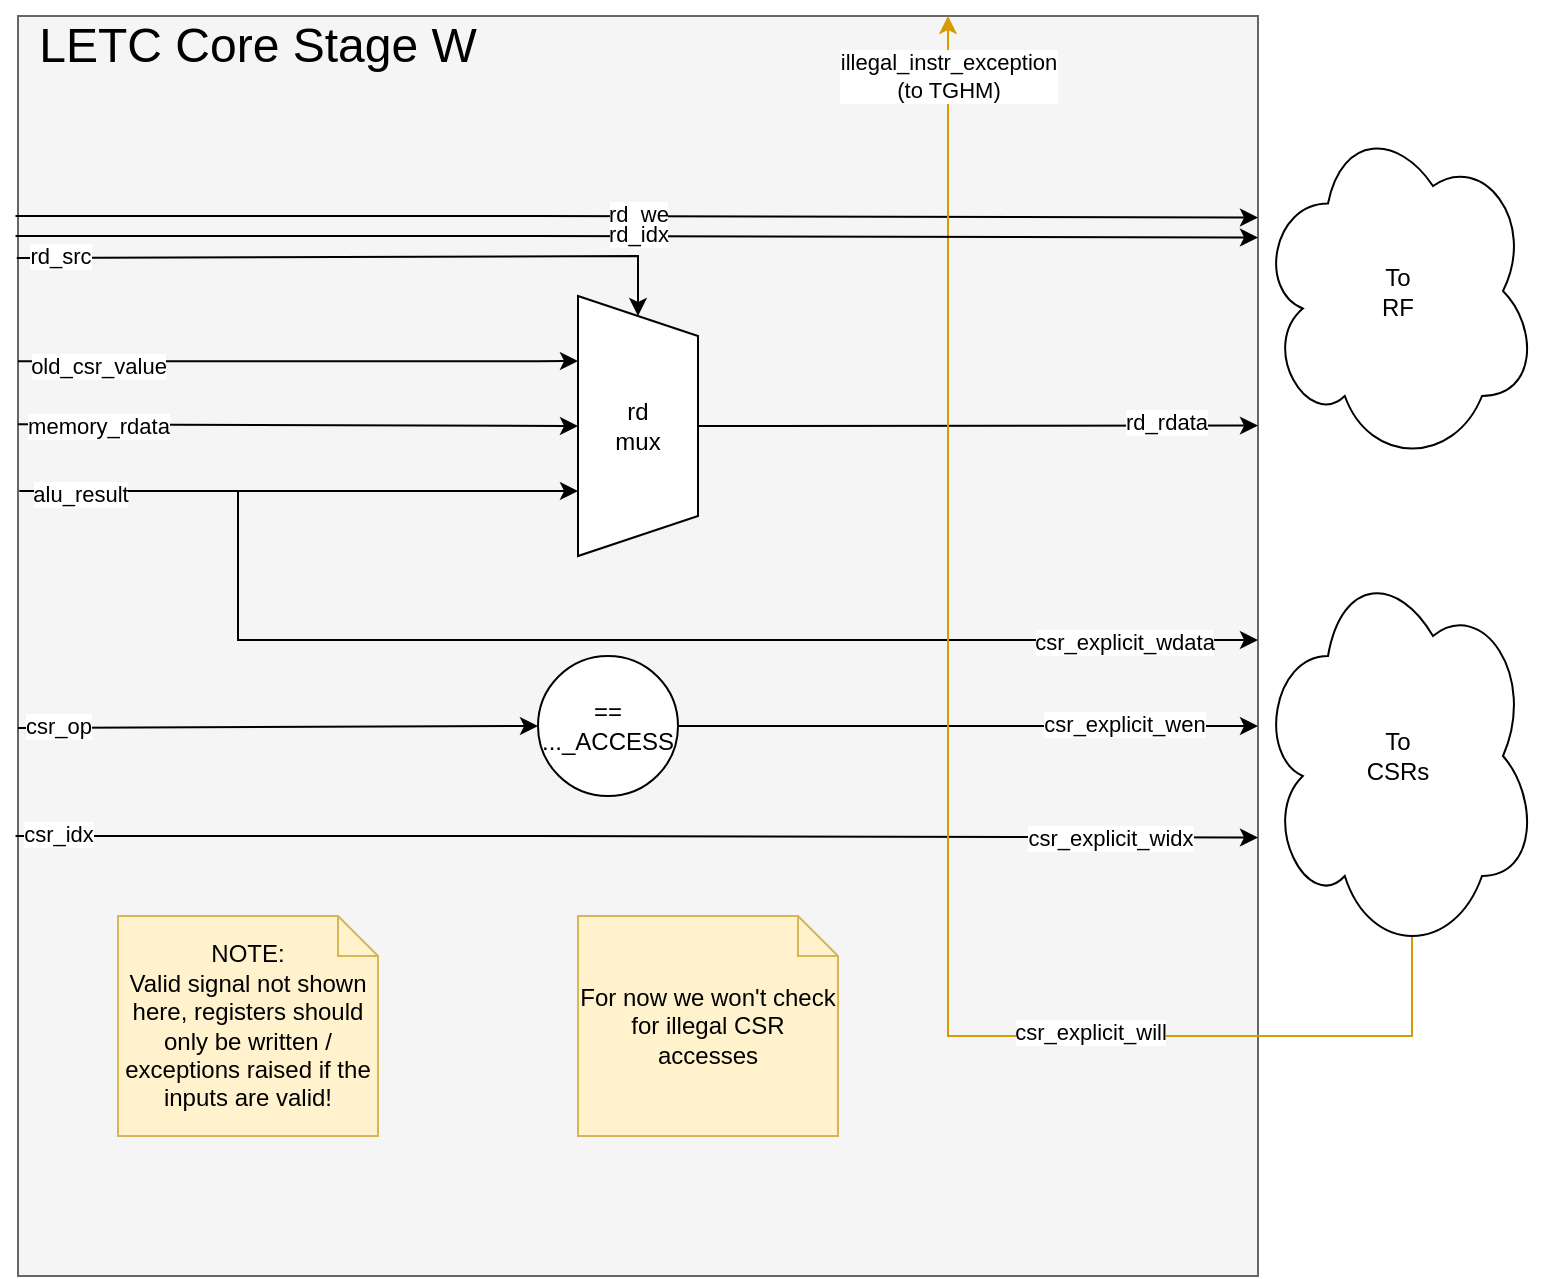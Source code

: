 <mxfile version="24.0.4" type="device">
  <diagram name="Page-1" id="mX2h6JksRinRSsMRI6-A">
    <mxGraphModel dx="1050" dy="633" grid="1" gridSize="10" guides="1" tooltips="1" connect="1" arrows="1" fold="1" page="1" pageScale="1" pageWidth="827" pageHeight="1169" math="0" shadow="0">
      <root>
        <mxCell id="0" />
        <mxCell id="1" parent="0" />
        <mxCell id="oQ6gl76hAbbXNXq-nnLv-1" value="" style="rounded=0;whiteSpace=wrap;html=1;fillColor=#f5f5f5;fontColor=#333333;strokeColor=#666666;" parent="1" vertex="1">
          <mxGeometry x="100" y="110" width="620" height="630" as="geometry" />
        </mxCell>
        <mxCell id="q5mX6k2dQ04L62NkyDgz-12" style="edgeStyle=orthogonalEdgeStyle;rounded=0;orthogonalLoop=1;jettySize=auto;html=1;exitX=0;exitY=0.565;exitDx=0;exitDy=0;entryX=0;entryY=0.5;entryDx=0;entryDy=0;exitPerimeter=0;" edge="1" parent="1" source="oQ6gl76hAbbXNXq-nnLv-1" target="q5mX6k2dQ04L62NkyDgz-11">
          <mxGeometry relative="1" as="geometry">
            <Array as="points">
              <mxPoint x="360" y="465" />
            </Array>
          </mxGeometry>
        </mxCell>
        <mxCell id="q5mX6k2dQ04L62NkyDgz-13" value="csr_op" style="edgeLabel;html=1;align=center;verticalAlign=middle;resizable=0;points=[];" vertex="1" connectable="0" parent="q5mX6k2dQ04L62NkyDgz-12">
          <mxGeometry x="-0.669" y="-1" relative="1" as="geometry">
            <mxPoint x="-23" y="-2" as="offset" />
          </mxGeometry>
        </mxCell>
        <mxCell id="oQ6gl76hAbbXNXq-nnLv-31" value="&lt;font style=&quot;font-size: 24px;&quot;&gt;LETC Core Stage W&lt;/font&gt;" style="text;html=1;strokeColor=none;fillColor=none;align=center;verticalAlign=middle;whiteSpace=wrap;rounded=0;" parent="1" vertex="1">
          <mxGeometry x="100" y="110" width="240" height="30" as="geometry" />
        </mxCell>
        <mxCell id="q5mX6k2dQ04L62NkyDgz-23" style="edgeStyle=orthogonalEdgeStyle;rounded=0;orthogonalLoop=1;jettySize=auto;html=1;entryX=1;entryY=0.5;entryDx=0;entryDy=0;" edge="1" parent="1">
          <mxGeometry relative="1" as="geometry">
            <mxPoint x="210" y="347" as="sourcePoint" />
            <mxPoint x="720" y="422" as="targetPoint" />
            <Array as="points">
              <mxPoint x="210" y="422" />
            </Array>
          </mxGeometry>
        </mxCell>
        <mxCell id="q5mX6k2dQ04L62NkyDgz-24" value="csr_explicit_wdata" style="edgeLabel;html=1;align=center;verticalAlign=middle;resizable=0;points=[];" vertex="1" connectable="0" parent="q5mX6k2dQ04L62NkyDgz-23">
          <mxGeometry x="0.771" y="-1" relative="1" as="geometry">
            <mxPoint as="offset" />
          </mxGeometry>
        </mxCell>
        <mxCell id="q5mX6k2dQ04L62NkyDgz-1" value="rd&lt;div&gt;mux&lt;/div&gt;" style="shape=trapezoid;perimeter=trapezoidPerimeter;whiteSpace=wrap;html=1;fixedSize=1;direction=south;" vertex="1" parent="1">
          <mxGeometry x="380" y="250" width="60" height="130" as="geometry" />
        </mxCell>
        <mxCell id="q5mX6k2dQ04L62NkyDgz-2" style="edgeStyle=orthogonalEdgeStyle;rounded=0;orthogonalLoop=1;jettySize=auto;html=1;exitX=-0.001;exitY=0.192;exitDx=0;exitDy=0;entryX=0;entryY=0.5;entryDx=0;entryDy=0;exitPerimeter=0;" edge="1" parent="1" source="oQ6gl76hAbbXNXq-nnLv-1" target="q5mX6k2dQ04L62NkyDgz-1">
          <mxGeometry relative="1" as="geometry">
            <Array as="points">
              <mxPoint x="99" y="230" />
              <mxPoint x="410" y="230" />
            </Array>
          </mxGeometry>
        </mxCell>
        <mxCell id="q5mX6k2dQ04L62NkyDgz-3" value="rd_src" style="edgeLabel;html=1;align=center;verticalAlign=middle;resizable=0;points=[];" vertex="1" connectable="0" parent="q5mX6k2dQ04L62NkyDgz-2">
          <mxGeometry x="-0.705" y="-1" relative="1" as="geometry">
            <mxPoint x="-29" y="-2" as="offset" />
          </mxGeometry>
        </mxCell>
        <mxCell id="q5mX6k2dQ04L62NkyDgz-4" style="edgeStyle=orthogonalEdgeStyle;rounded=0;orthogonalLoop=1;jettySize=auto;html=1;exitX=0;exitY=0.274;exitDx=0;exitDy=0;entryX=0.25;entryY=1;entryDx=0;entryDy=0;exitPerimeter=0;" edge="1" parent="1" source="oQ6gl76hAbbXNXq-nnLv-1" target="q5mX6k2dQ04L62NkyDgz-1">
          <mxGeometry relative="1" as="geometry">
            <Array as="points">
              <mxPoint x="360" y="283" />
              <mxPoint x="360" y="283" />
            </Array>
          </mxGeometry>
        </mxCell>
        <mxCell id="q5mX6k2dQ04L62NkyDgz-5" value="old_csr_value" style="edgeLabel;html=1;align=center;verticalAlign=middle;resizable=0;points=[];" vertex="1" connectable="0" parent="q5mX6k2dQ04L62NkyDgz-4">
          <mxGeometry x="-0.714" y="-2" relative="1" as="geometry">
            <mxPoint as="offset" />
          </mxGeometry>
        </mxCell>
        <mxCell id="q5mX6k2dQ04L62NkyDgz-6" style="edgeStyle=orthogonalEdgeStyle;rounded=0;orthogonalLoop=1;jettySize=auto;html=1;exitX=0;exitY=0.324;exitDx=0;exitDy=0;entryX=0.5;entryY=1;entryDx=0;entryDy=0;exitPerimeter=0;" edge="1" parent="1" source="oQ6gl76hAbbXNXq-nnLv-1" target="q5mX6k2dQ04L62NkyDgz-1">
          <mxGeometry relative="1" as="geometry">
            <Array as="points">
              <mxPoint x="100" y="314" />
              <mxPoint x="360" y="315" />
            </Array>
          </mxGeometry>
        </mxCell>
        <mxCell id="q5mX6k2dQ04L62NkyDgz-7" value="memory_rdata" style="edgeLabel;html=1;align=center;verticalAlign=middle;resizable=0;points=[];" vertex="1" connectable="0" parent="q5mX6k2dQ04L62NkyDgz-6">
          <mxGeometry x="-0.79" y="2" relative="1" as="geometry">
            <mxPoint x="10" y="3" as="offset" />
          </mxGeometry>
        </mxCell>
        <mxCell id="q5mX6k2dQ04L62NkyDgz-8" style="edgeStyle=orthogonalEdgeStyle;rounded=0;orthogonalLoop=1;jettySize=auto;html=1;exitX=0.001;exitY=0.377;exitDx=0;exitDy=0;entryX=0.75;entryY=1;entryDx=0;entryDy=0;exitPerimeter=0;" edge="1" parent="1" source="oQ6gl76hAbbXNXq-nnLv-1" target="q5mX6k2dQ04L62NkyDgz-1">
          <mxGeometry relative="1" as="geometry">
            <Array as="points">
              <mxPoint x="360" y="348" />
              <mxPoint x="360" y="348" />
            </Array>
          </mxGeometry>
        </mxCell>
        <mxCell id="q5mX6k2dQ04L62NkyDgz-9" value="alu_result" style="edgeLabel;html=1;align=center;verticalAlign=middle;resizable=0;points=[];" vertex="1" connectable="0" parent="q5mX6k2dQ04L62NkyDgz-8">
          <mxGeometry x="-0.837" y="-1" relative="1" as="geometry">
            <mxPoint x="7" as="offset" />
          </mxGeometry>
        </mxCell>
        <mxCell id="q5mX6k2dQ04L62NkyDgz-10" style="edgeStyle=orthogonalEdgeStyle;rounded=0;orthogonalLoop=1;jettySize=auto;html=1;exitX=0.5;exitY=0;exitDx=0;exitDy=0;entryX=1;entryY=0.325;entryDx=0;entryDy=0;entryPerimeter=0;" edge="1" parent="1" source="q5mX6k2dQ04L62NkyDgz-1" target="oQ6gl76hAbbXNXq-nnLv-1">
          <mxGeometry relative="1" as="geometry">
            <Array as="points">
              <mxPoint x="720" y="315" />
            </Array>
          </mxGeometry>
        </mxCell>
        <mxCell id="q5mX6k2dQ04L62NkyDgz-14" value="rd_rdata" style="edgeLabel;html=1;align=center;verticalAlign=middle;resizable=0;points=[];" vertex="1" connectable="0" parent="q5mX6k2dQ04L62NkyDgz-10">
          <mxGeometry x="0.669" y="2" relative="1" as="geometry">
            <mxPoint as="offset" />
          </mxGeometry>
        </mxCell>
        <mxCell id="q5mX6k2dQ04L62NkyDgz-11" value="&lt;div&gt;== ..._ACCESS&lt;/div&gt;" style="ellipse;whiteSpace=wrap;html=1;aspect=fixed;" vertex="1" parent="1">
          <mxGeometry x="360" y="430" width="70" height="70" as="geometry" />
        </mxCell>
        <mxCell id="q5mX6k2dQ04L62NkyDgz-15" value="r" style="edgeStyle=orthogonalEdgeStyle;rounded=0;orthogonalLoop=1;jettySize=auto;html=1;exitX=0;exitY=0.565;exitDx=0;exitDy=0;entryX=1.002;entryY=0.479;entryDx=0;entryDy=0;exitPerimeter=0;entryPerimeter=0;" edge="1" parent="1">
          <mxGeometry relative="1" as="geometry">
            <mxPoint x="98.76" y="210" as="sourcePoint" />
            <mxPoint x="720" y="210.77" as="targetPoint" />
            <Array as="points">
              <mxPoint x="358.76" y="210" />
            </Array>
          </mxGeometry>
        </mxCell>
        <mxCell id="q5mX6k2dQ04L62NkyDgz-16" value="rd_we" style="edgeLabel;html=1;align=center;verticalAlign=middle;resizable=0;points=[];" vertex="1" connectable="0" parent="q5mX6k2dQ04L62NkyDgz-15">
          <mxGeometry x="-0.669" y="-1" relative="1" as="geometry">
            <mxPoint x="208" y="-2" as="offset" />
          </mxGeometry>
        </mxCell>
        <mxCell id="q5mX6k2dQ04L62NkyDgz-20" value="To&lt;div&gt;RF&lt;/div&gt;" style="ellipse;shape=cloud;whiteSpace=wrap;html=1;" vertex="1" parent="1">
          <mxGeometry x="720" y="160" width="140" height="175" as="geometry" />
        </mxCell>
        <mxCell id="q5mX6k2dQ04L62NkyDgz-21" style="edgeStyle=orthogonalEdgeStyle;rounded=0;orthogonalLoop=1;jettySize=auto;html=1;exitX=1;exitY=0.5;exitDx=0;exitDy=0;" edge="1" parent="1" source="q5mX6k2dQ04L62NkyDgz-11">
          <mxGeometry relative="1" as="geometry">
            <mxPoint x="720" y="465" as="targetPoint" />
            <Array as="points">
              <mxPoint x="719" y="465" />
            </Array>
          </mxGeometry>
        </mxCell>
        <mxCell id="q5mX6k2dQ04L62NkyDgz-22" value="csr_explicit_wen" style="edgeLabel;html=1;align=center;verticalAlign=middle;resizable=0;points=[];" vertex="1" connectable="0" parent="q5mX6k2dQ04L62NkyDgz-21">
          <mxGeometry x="0.537" y="1" relative="1" as="geometry">
            <mxPoint as="offset" />
          </mxGeometry>
        </mxCell>
        <mxCell id="q5mX6k2dQ04L62NkyDgz-25" value="" style="edgeStyle=orthogonalEdgeStyle;rounded=0;orthogonalLoop=1;jettySize=auto;html=1;exitX=0;exitY=0.565;exitDx=0;exitDy=0;entryX=1.002;entryY=0.479;entryDx=0;entryDy=0;exitPerimeter=0;entryPerimeter=0;" edge="1" parent="1">
          <mxGeometry relative="1" as="geometry">
            <mxPoint x="98.76" y="520" as="sourcePoint" />
            <mxPoint x="720" y="520.77" as="targetPoint" />
            <Array as="points">
              <mxPoint x="358.76" y="520" />
            </Array>
          </mxGeometry>
        </mxCell>
        <mxCell id="q5mX6k2dQ04L62NkyDgz-26" value="csr_idx" style="edgeLabel;html=1;align=center;verticalAlign=middle;resizable=0;points=[];" vertex="1" connectable="0" parent="q5mX6k2dQ04L62NkyDgz-25">
          <mxGeometry x="-0.669" y="-1" relative="1" as="geometry">
            <mxPoint x="-82" y="-2" as="offset" />
          </mxGeometry>
        </mxCell>
        <mxCell id="q5mX6k2dQ04L62NkyDgz-27" value="csr_explicit_widx" style="edgeLabel;html=1;align=center;verticalAlign=middle;resizable=0;points=[];" vertex="1" connectable="0" parent="q5mX6k2dQ04L62NkyDgz-25">
          <mxGeometry x="0.76" relative="1" as="geometry">
            <mxPoint as="offset" />
          </mxGeometry>
        </mxCell>
        <mxCell id="q5mX6k2dQ04L62NkyDgz-32" style="edgeStyle=orthogonalEdgeStyle;rounded=0;orthogonalLoop=1;jettySize=auto;html=1;exitX=0.55;exitY=0.95;exitDx=0;exitDy=0;exitPerimeter=0;entryX=0.75;entryY=0;entryDx=0;entryDy=0;fillColor=#ffe6cc;strokeColor=#d79b00;" edge="1" parent="1" source="q5mX6k2dQ04L62NkyDgz-28" target="oQ6gl76hAbbXNXq-nnLv-1">
          <mxGeometry relative="1" as="geometry">
            <Array as="points">
              <mxPoint x="797" y="620" />
              <mxPoint x="565" y="620" />
            </Array>
          </mxGeometry>
        </mxCell>
        <mxCell id="q5mX6k2dQ04L62NkyDgz-33" value="csr_explicit_will" style="edgeLabel;html=1;align=center;verticalAlign=middle;resizable=0;points=[];" vertex="1" connectable="0" parent="q5mX6k2dQ04L62NkyDgz-32">
          <mxGeometry x="-0.467" y="-2" relative="1" as="geometry">
            <mxPoint as="offset" />
          </mxGeometry>
        </mxCell>
        <mxCell id="q5mX6k2dQ04L62NkyDgz-34" value="illegal_instr_exception&lt;div&gt;(to TGHM)&lt;/div&gt;" style="edgeLabel;html=1;align=center;verticalAlign=middle;resizable=0;points=[];" vertex="1" connectable="0" parent="q5mX6k2dQ04L62NkyDgz-32">
          <mxGeometry x="0.926" relative="1" as="geometry">
            <mxPoint as="offset" />
          </mxGeometry>
        </mxCell>
        <mxCell id="q5mX6k2dQ04L62NkyDgz-28" value="To&lt;div&gt;CSRs&lt;/div&gt;" style="ellipse;shape=cloud;whiteSpace=wrap;html=1;" vertex="1" parent="1">
          <mxGeometry x="720" y="380" width="140" height="200" as="geometry" />
        </mxCell>
        <mxCell id="q5mX6k2dQ04L62NkyDgz-29" value="r" style="edgeStyle=orthogonalEdgeStyle;rounded=0;orthogonalLoop=1;jettySize=auto;html=1;exitX=0;exitY=0.565;exitDx=0;exitDy=0;entryX=1.002;entryY=0.479;entryDx=0;entryDy=0;exitPerimeter=0;entryPerimeter=0;" edge="1" parent="1">
          <mxGeometry relative="1" as="geometry">
            <mxPoint x="98.76" y="220" as="sourcePoint" />
            <mxPoint x="720" y="220.77" as="targetPoint" />
            <Array as="points">
              <mxPoint x="358.76" y="220" />
            </Array>
          </mxGeometry>
        </mxCell>
        <mxCell id="q5mX6k2dQ04L62NkyDgz-30" value="rd_idx" style="edgeLabel;html=1;align=center;verticalAlign=middle;resizable=0;points=[];" vertex="1" connectable="0" parent="q5mX6k2dQ04L62NkyDgz-29">
          <mxGeometry x="-0.669" y="-1" relative="1" as="geometry">
            <mxPoint x="208" y="-2" as="offset" />
          </mxGeometry>
        </mxCell>
        <mxCell id="q5mX6k2dQ04L62NkyDgz-35" value="For now we won&#39;t check for illegal CSR accesses&lt;div&gt;&lt;div&gt;&lt;/div&gt;&lt;/div&gt;" style="shape=note;size=20;whiteSpace=wrap;html=1;fillColor=#fff2cc;strokeColor=#d6b656;" vertex="1" parent="1">
          <mxGeometry x="380" y="560" width="130" height="110" as="geometry" />
        </mxCell>
        <mxCell id="q5mX6k2dQ04L62NkyDgz-36" value="NOTE:&lt;div&gt;&lt;div&gt;&lt;/div&gt;&lt;/div&gt;&lt;div&gt;Valid signal not shown here, registers should only be written / exceptions raised if the inputs are valid!&lt;/div&gt;" style="shape=note;size=20;whiteSpace=wrap;html=1;fillColor=#fff2cc;strokeColor=#d6b656;" vertex="1" parent="1">
          <mxGeometry x="150" y="560" width="130" height="110" as="geometry" />
        </mxCell>
      </root>
    </mxGraphModel>
  </diagram>
</mxfile>
